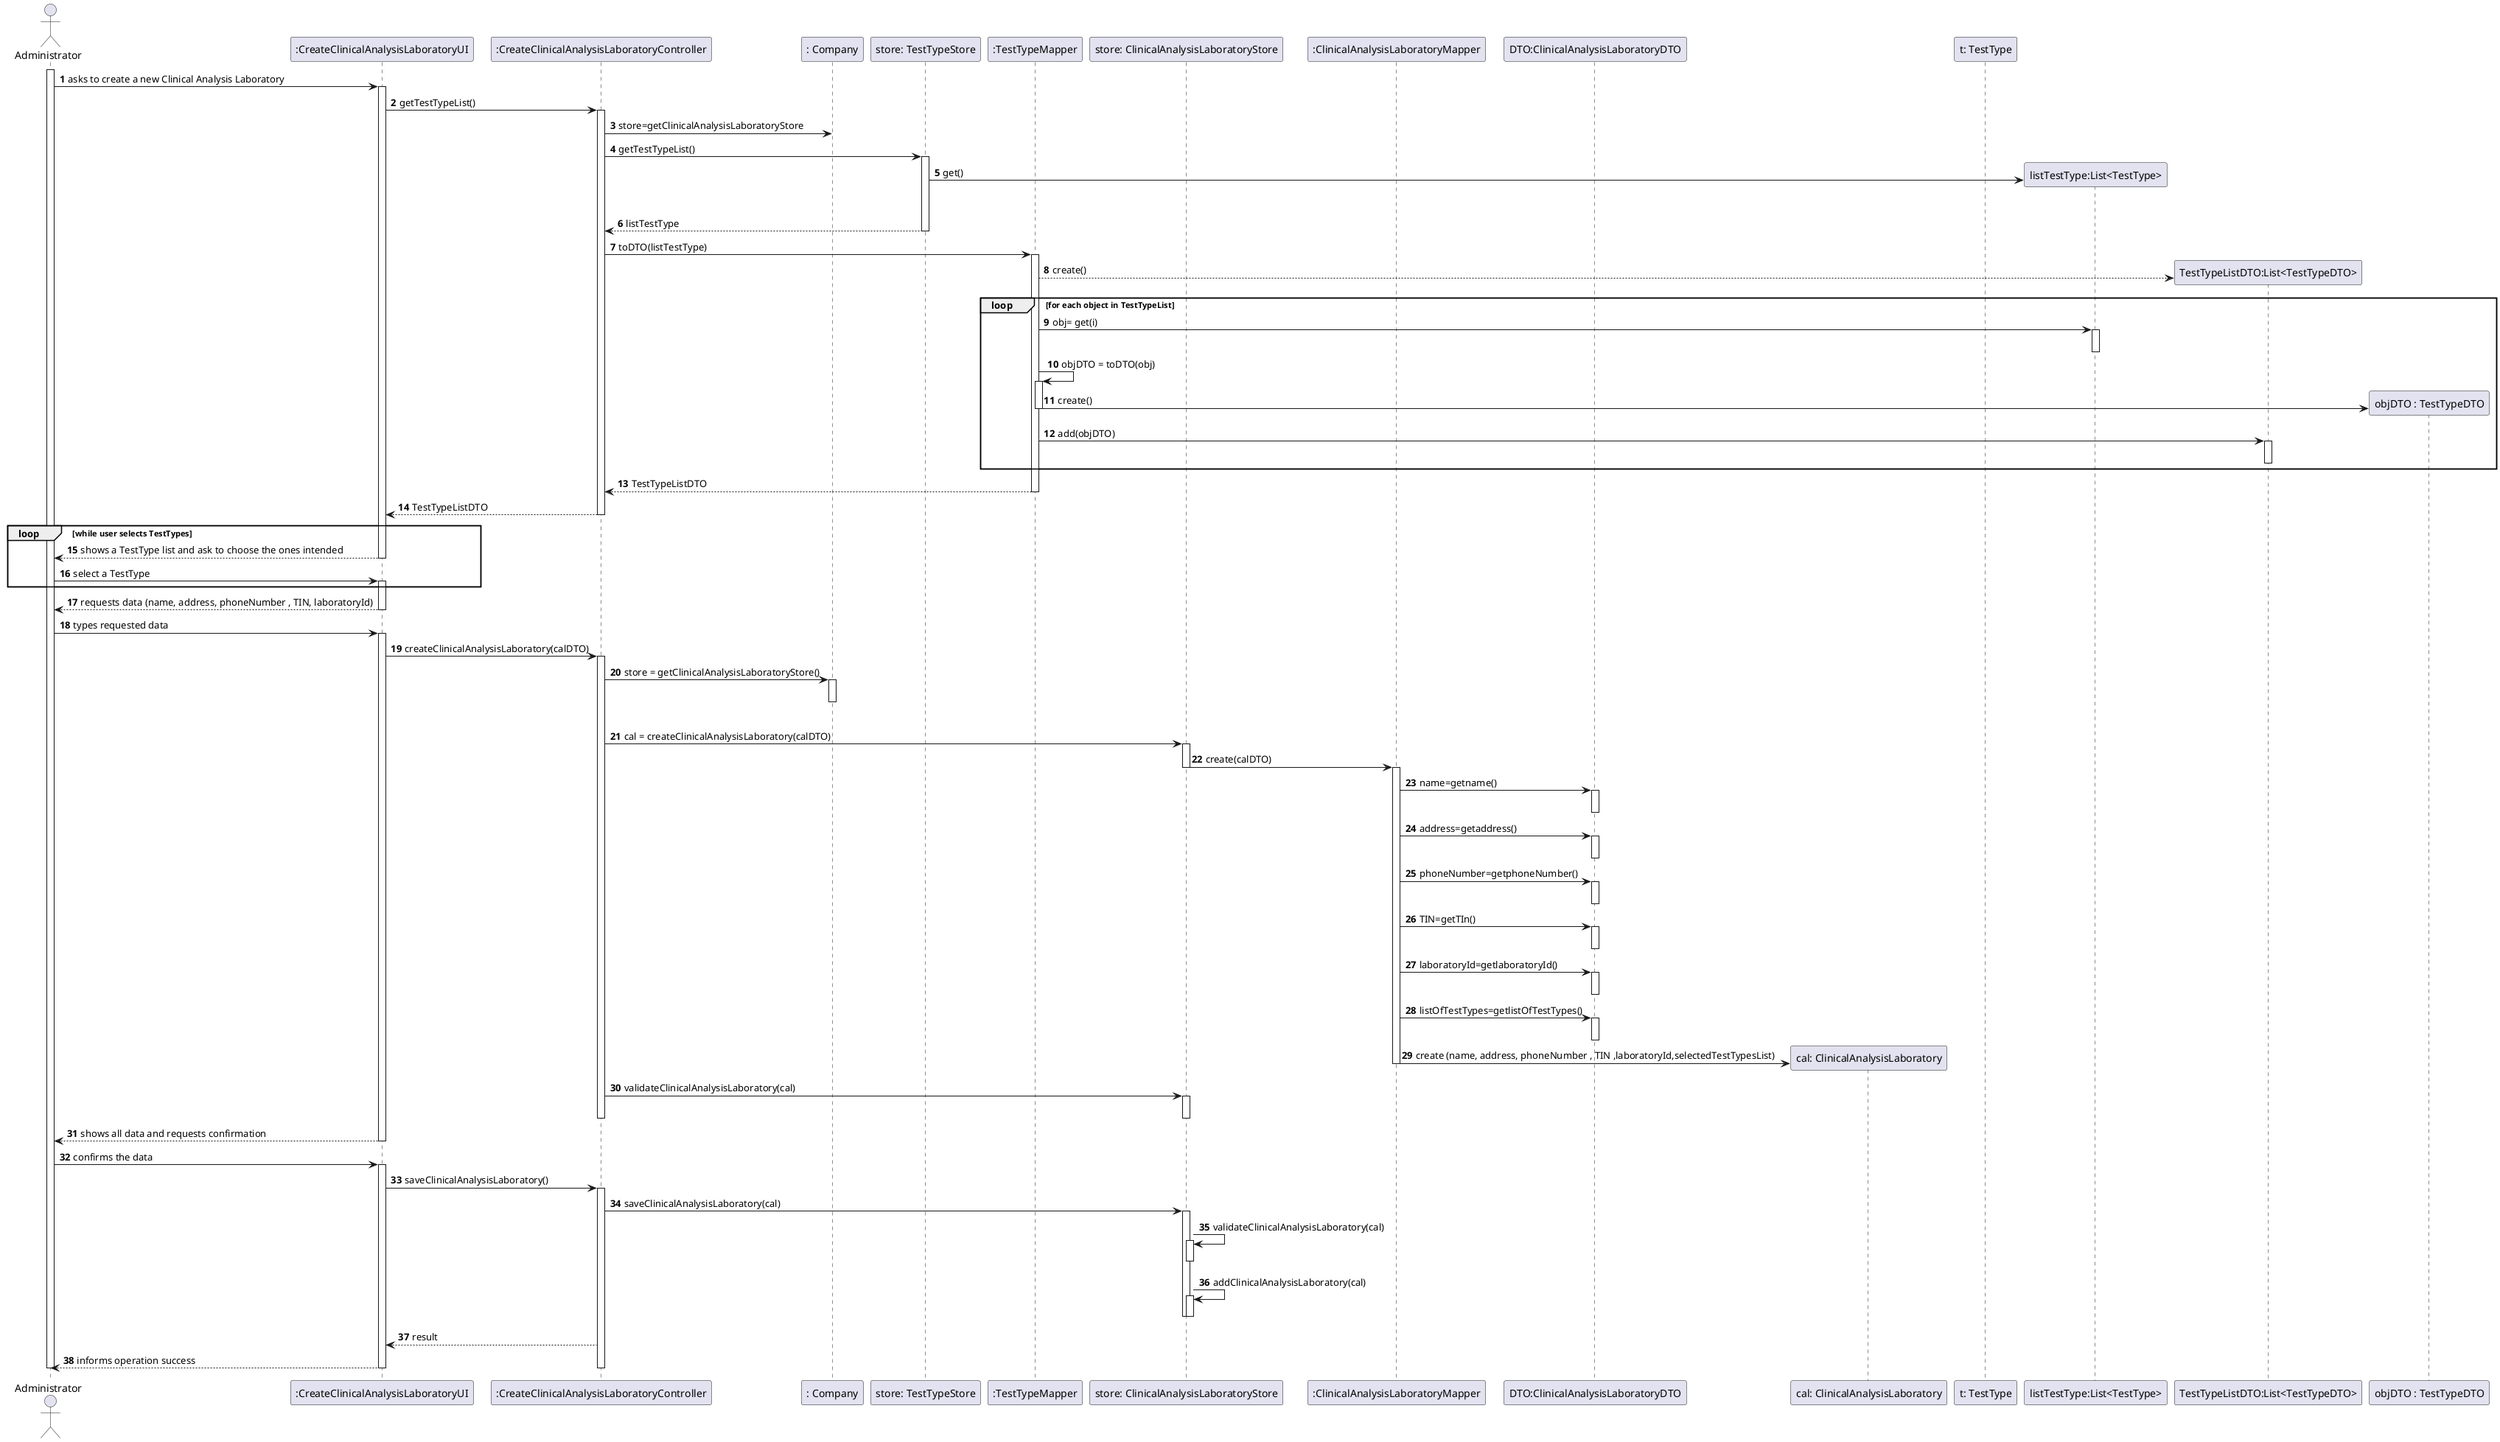 @startuml
autonumber
actor "Administrator" as ADM

participant ":CreateClinicalAnalysisLaboratoryUI" as UI
participant ":CreateClinicalAnalysisLaboratoryController" as CTRL
participant ": Company" as Comp
participant "store: TestTypeStore" as TTS
participant ":TestTypeMapper" as MapperTT
participant "store: ClinicalAnalysisLaboratoryStore" as CALStore
participant ":ClinicalAnalysisLaboratoryMapper" as MapperCal
participant "DTO:ClinicalAnalysisLaboratoryDTO" as CALDTO
participant "cal: ClinicalAnalysisLaboratory" as CAL
participant "t: TestType" as TT

activate ADM
ADM -> UI : asks to create a new Clinical Analysis Laboratory
activate UI
UI -> CTRL : getTestTypeList()
activate CTRL

CTRL -> Comp : store=getClinicalAnalysisLaboratoryStore
CTRL -> TTS : getTestTypeList()
activate TTS
TTS -> "listTestType:List<TestType>"** : get()

|||

TTS --> CTRL : listTestType
deactivate TTS

CTRL -> MapperTT :toDTO(listTestType)
activate MapperTT
MapperTT --> "TestTypeListDTO:List<TestTypeDTO>"** :create()
loop for each object in TestTypeList
MapperTT -> "listTestType:List<TestType>" : obj= get(i)
activate "listTestType:List<TestType>"
deactivate "listTestType:List<TestType>"
MapperTT -> MapperTT : objDTO = toDTO(obj)
activate MapperTT
MapperTT -> "objDTO : TestTypeDTO"** : create()
deactivate MapperTT
MapperTT -> "TestTypeListDTO:List<TestTypeDTO>" : add(objDTO)
activate "TestTypeListDTO:List<TestTypeDTO>"
deactivate "TestTypeListDTO:List<TestTypeDTO>"
end
MapperTT --> CTRL : TestTypeListDTO
deactivate MapperTT
CTRL --> UI : TestTypeListDTO
deactivate CTRL
loop while user selects TestTypes
UI --> ADM : shows a TestType list and ask to choose the ones intended
deactivate UI

ADM -> UI : select a TestType
activate UI
end
UI --> ADM : requests data (name, address, phoneNumber , TIN, laboratoryId)
deactivate UI

ADM -> UI : types requested data
activate UI

UI -> CTRL : createClinicalAnalysisLaboratory(calDTO)
activate CTRL



CTRL -> Comp : store = getClinicalAnalysisLaboratoryStore()
activate Comp
|||
deactivate Comp
CTRL -> CALStore: cal = createClinicalAnalysisLaboratory(calDTO)
activate CALStore
CALStore -> MapperCal : create(calDTO)
deactivate CALStore
deactivate Comp
activate MapperCal
MapperCal -> CALDTO : name=getname()
activate CALDTO
deactivate CALDTO

MapperCal -> CALDTO : address=getaddress()
activate CALDTO
deactivate CALDTO
MapperCal -> CALDTO : phoneNumber=getphoneNumber()
activate CALDTO
deactivate CALDTO

MapperCal -> CALDTO : TIN=getTIn()
activate CALDTO
deactivate CALDTO

MapperCal -> CALDTO : laboratoryId=getlaboratoryId()
activate CALDTO
deactivate CALDTO

MapperCal -> CALDTO : listOfTestTypes=getlistOfTestTypes()
activate CALDTO
deactivate CALDTO

MapperCal -> CAL** : create (name, address, phoneNumber , TIN ,laboratoryId,selectedTestTypesList)


deactivate MapperCal



CTRL -> CALStore : validateClinicalAnalysisLaboratory(cal)
activate CALStore
deactivate CALStore
deactivate CTRL

UI --> ADM: shows all data and requests confirmation
deactivate CTRL
deactivate UI

ADM -> UI : confirms the data
activate UI
UI -> CTRL : saveClinicalAnalysisLaboratory()
activate CTRL

CTRL -> CALStore : saveClinicalAnalysisLaboratory(cal)
activate CALStore

CALStore -> CALStore: validateClinicalAnalysisLaboratory(cal)
activate CALStore
deactivate CALStore

CALStore -> CALStore: addClinicalAnalysisLaboratory(cal)
activate CALStore
deactivate CALStore
deactivate CALStore

CTRL --> UI : result

UI --> ADM : informs operation success
deactivate CTRL
deactivate UI

deactivate ADM

@enduml